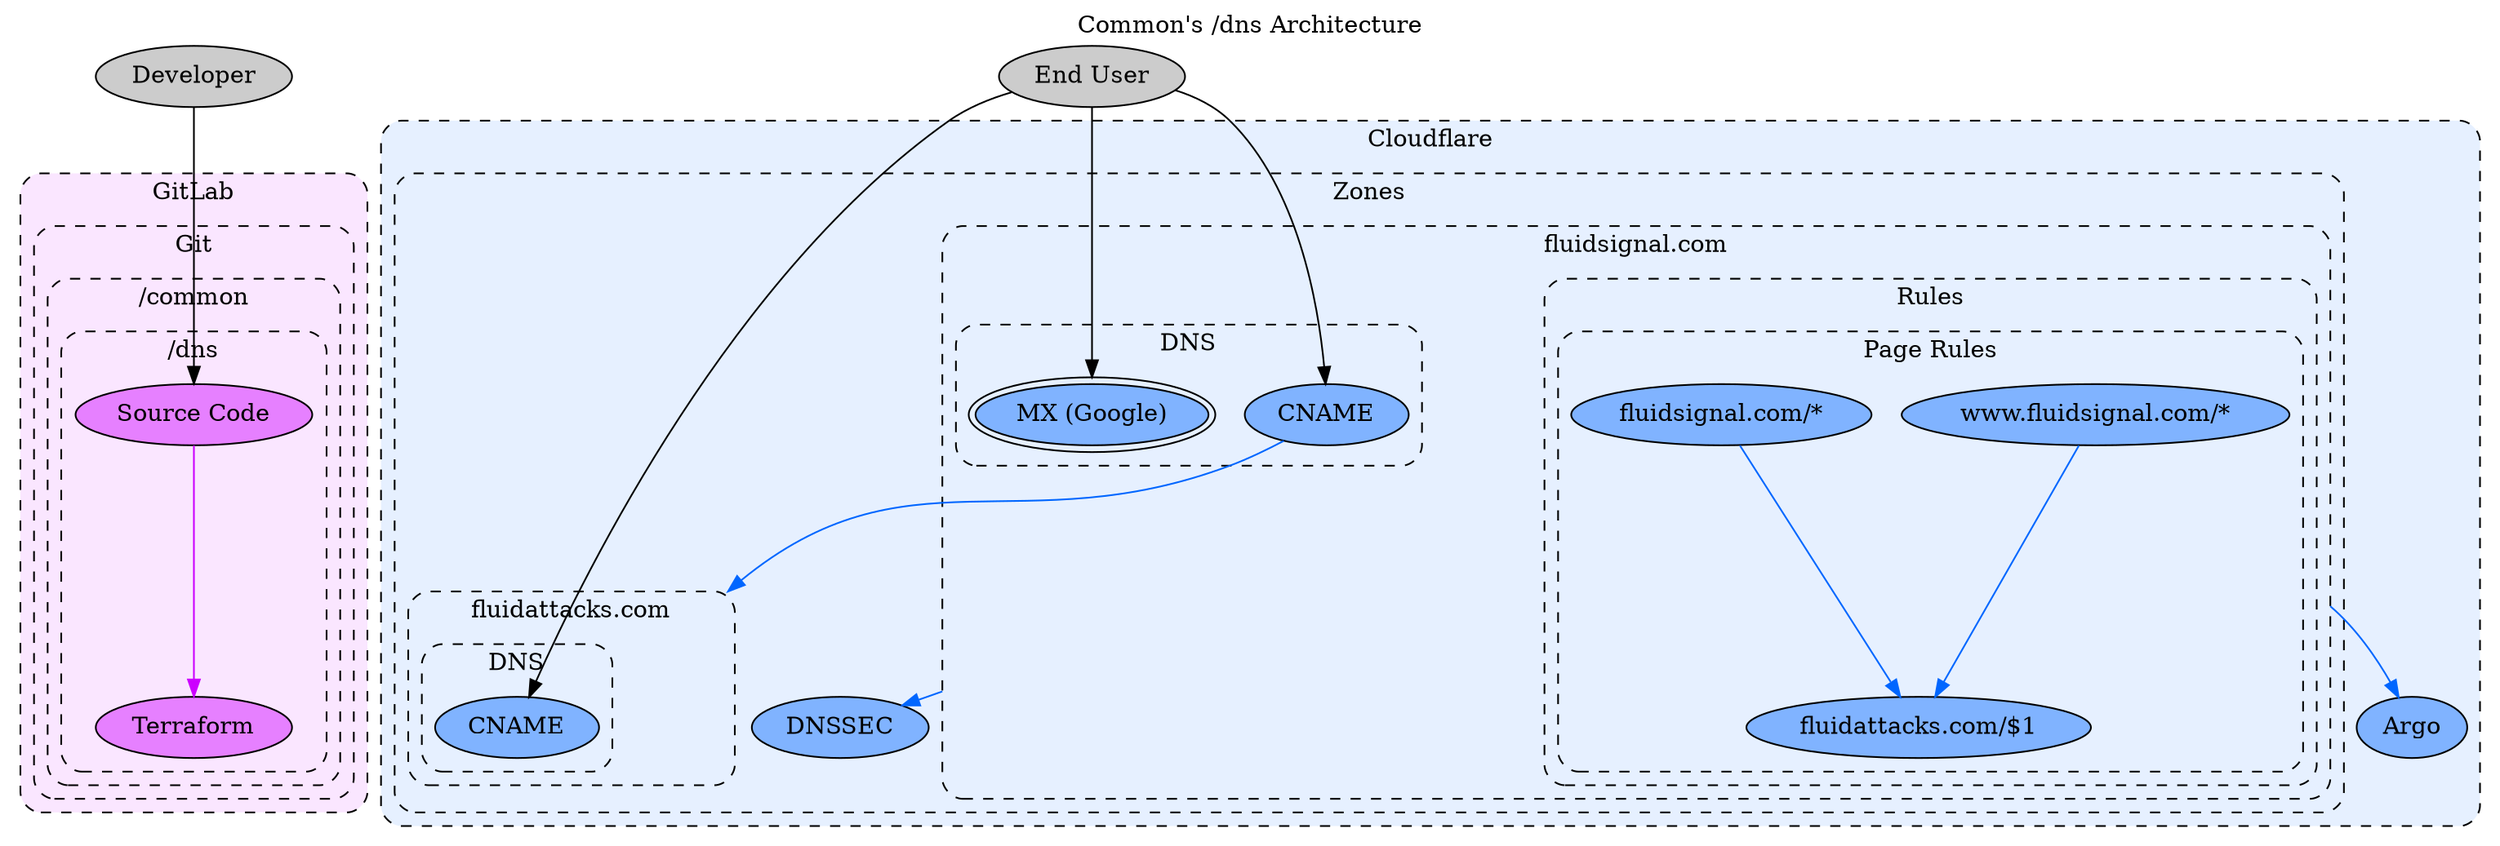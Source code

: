 // SPDX-FileCopyrightText: 2022 Fluid Attacks <development@fluidattacks.com>
//
// SPDX-License-Identifier: MPL-2.0

digraph status {
  label="Common's /dns Architecture"
  labelloc="t"
  compound="true"
  concentrate="true"
  layout="dot"
  scale="scalexy"
  ranksep="2.0"

  node[style="filled"]
  graph[style="dashed,rounded"]

  subgraph cluster_gitlab {
    label="GitLab"
    bgcolor="0.8 0.1 1.0"
    node[fillcolor="0.8 0.5 1.0"]

    subgraph cluster_gitlab_git {
      label="Git"

      subgraph cluster_gitlab_git_common {
        label="/common"

        subgraph cluster_gitlab_git_common_dns {
          label="/dns"

          gitlab_git_common_dns[label="Source Code"]
          gitlab_git_common_dns_terraform[label="Terraform"]
        }
      }
    }
  }

  subgraph cluster_cloudflare {
    label="Cloudflare"
    bgcolor="0.6 0.1 1.0"
    node[fillcolor="0.6 0.5 1.0"]

    cloudflare_argo[label="Argo"]

    subgraph cluster_cloudflare_zones {
      label="Zones"

      cloudflare_zones_dnssec[label="DNSSEC"]

      subgraph cluster_cloudflare_zone_fluidattacks_com {
        label="fluidattacks.com"

        cluster_cloudflare_zone_fluidattacks_com[label="" style="invis"]

        subgraph cluster_cloudflare_zone_fluidattacks_com_dns {
          label="DNS"

          cloudflare_zone_fluidattacks_com_dns_cname[label="CNAME"]
        }
      }

      subgraph cluster_cloudflare_zone_fluidsignal_com {
        label="fluidsignal.com"

        cluster_cloudflare_zone_fluidsignal_com[label="" style="invis"]

        subgraph cluster_cloudflare_zone_fluidsignal_com_dns {
          label="DNS"

          cloudflare_zone_fluidsignal_com_dns_cname[label="CNAME"]
          cloudflare_zone_fluidsignal_com_dns_mx[label="MX (Google)" peripheries="2"]
        }

        subgraph cluster_cloudflare_zone_fluidsignal_com_rules {
          label="Rules"

          subgraph cluster_cloudflare_zone_fluidsignal_com_rules_page {
            label="Page Rules"

            cloudflare_zone_fluidsignal_com_rules_page[label="fluidsignal.com/*"]
            cloudflare_zone_fluidsignal_com_rules_page_www[label="www.fluidsignal.com/*"]
            cloudflare_zone_fluidsignal_com_rules_page_forward[label="fluidattacks.com/$1"]
          }
        }
      }
    }
  }
  edge[color="0.6 1.0 1.0"]
  cloudflare_zone_fluidsignal_com_dns_cname -> cluster_cloudflare_zone_fluidattacks_com[lhead="cluster_cloudflare_zone_fluidattacks_com"]
  cloudflare_zone_fluidsignal_com_rules_page -> cloudflare_zone_fluidsignal_com_rules_page_forward[]
  cloudflare_zone_fluidsignal_com_rules_page_www -> cloudflare_zone_fluidsignal_com_rules_page_forward[]
  cluster_cloudflare_zone_fluidsignal_com -> cloudflare_argo[ltail="cluster_cloudflare_zone_fluidsignal_com"]
  cluster_cloudflare_zone_fluidsignal_com -> cloudflare_zones_dnssec[ltail="cluster_cloudflare_zone_fluidsignal_com"]

  edge[color="0.8 1.0 1.0"]
  gitlab_git_common_dns -> gitlab_git_common_dns_terraform[]

  node[fillcolor="0.0 0.0 0.8"]
  developer[label="Developer"]
  end_user[label="End User"]

  edge[color="0.0 0.0 0.0"]
  developer -> gitlab_git_common_dns[]
  end_user -> cloudflare_zone_fluidattacks_com_dns_cname[]
  end_user -> cloudflare_zone_fluidsignal_com_dns_cname[]
  end_user -> cloudflare_zone_fluidsignal_com_dns_mx[]
}
